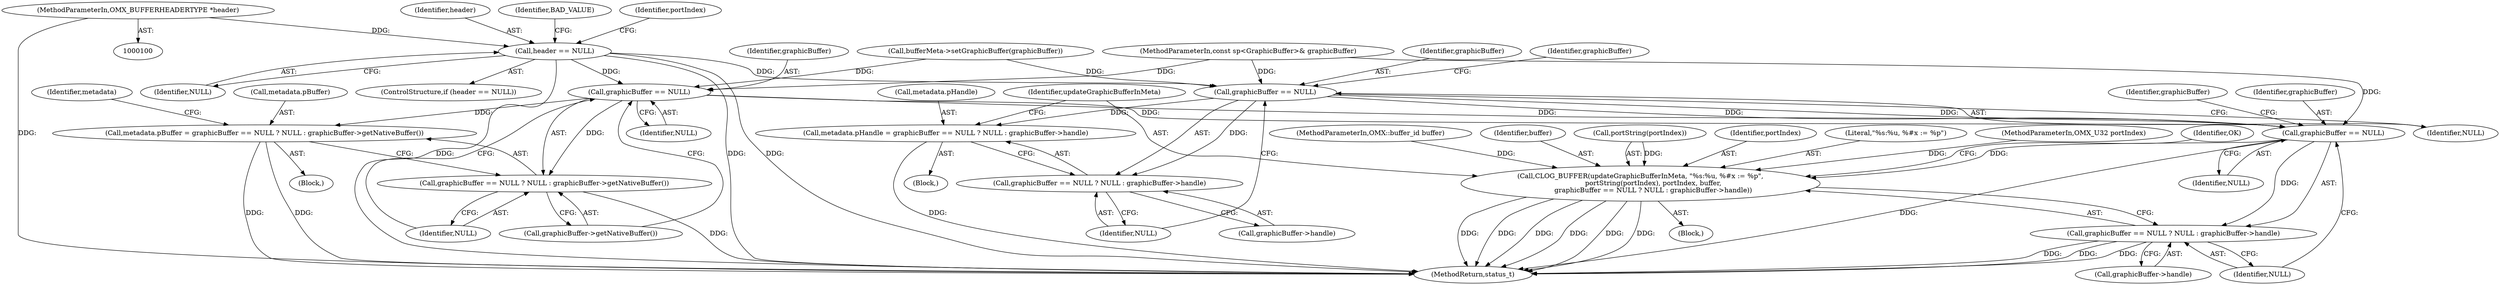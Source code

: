 digraph "0_Android_b351eabb428c7ca85a34513c64601f437923d576_10@pointer" {
"1000107" [label="(Call,header == NULL)"];
"1000104" [label="(MethodParameterIn,OMX_BUFFERHEADERTYPE *header)"];
"1000167" [label="(Call,graphicBuffer == NULL)"];
"1000162" [label="(Call,metadata.pHandle = graphicBuffer == NULL ? NULL : graphicBuffer->handle)"];
"1000166" [label="(Call,graphicBuffer == NULL ? NULL : graphicBuffer->handle)"];
"1000244" [label="(Call,graphicBuffer == NULL)"];
"1000236" [label="(Call,CLOG_BUFFER(updateGraphicBufferInMeta, \"%s:%u, %#x := %p\",\n            portString(portIndex), portIndex, buffer,\n            graphicBuffer == NULL ? NULL : graphicBuffer->handle))"];
"1000243" [label="(Call,graphicBuffer == NULL ? NULL : graphicBuffer->handle)"];
"1000208" [label="(Call,graphicBuffer == NULL)"];
"1000203" [label="(Call,metadata.pBuffer = graphicBuffer == NULL ? NULL : graphicBuffer->getNativeBuffer())"];
"1000207" [label="(Call,graphicBuffer == NULL ? NULL : graphicBuffer->getNativeBuffer())"];
"1000166" [label="(Call,graphicBuffer == NULL ? NULL : graphicBuffer->handle)"];
"1000246" [label="(Identifier,NULL)"];
"1000104" [label="(MethodParameterIn,OMX_BUFFERHEADERTYPE *header)"];
"1000103" [label="(MethodParameterIn,OMX::buffer_id buffer)"];
"1000249" [label="(Identifier,graphicBuffer)"];
"1000116" [label="(Identifier,portIndex)"];
"1000163" [label="(Call,metadata.pHandle)"];
"1000243" [label="(Call,graphicBuffer == NULL ? NULL : graphicBuffer->handle)"];
"1000245" [label="(Identifier,graphicBuffer)"];
"1000215" [label="(Identifier,metadata)"];
"1000132" [label="(Call,bufferMeta->setGraphicBuffer(graphicBuffer))"];
"1000162" [label="(Call,metadata.pHandle = graphicBuffer == NULL ? NULL : graphicBuffer->handle)"];
"1000108" [label="(Identifier,header)"];
"1000169" [label="(Identifier,NULL)"];
"1000204" [label="(Call,metadata.pBuffer)"];
"1000247" [label="(Identifier,NULL)"];
"1000211" [label="(Identifier,NULL)"];
"1000203" [label="(Call,metadata.pBuffer = graphicBuffer == NULL ? NULL : graphicBuffer->getNativeBuffer())"];
"1000109" [label="(Identifier,NULL)"];
"1000107" [label="(Call,header == NULL)"];
"1000209" [label="(Identifier,graphicBuffer)"];
"1000170" [label="(Identifier,NULL)"];
"1000236" [label="(Call,CLOG_BUFFER(updateGraphicBufferInMeta, \"%s:%u, %#x := %p\",\n            portString(portIndex), portIndex, buffer,\n            graphicBuffer == NULL ? NULL : graphicBuffer->handle))"];
"1000168" [label="(Identifier,graphicBuffer)"];
"1000188" [label="(Block,)"];
"1000242" [label="(Identifier,buffer)"];
"1000167" [label="(Call,graphicBuffer == NULL)"];
"1000239" [label="(Call,portString(portIndex))"];
"1000210" [label="(Identifier,NULL)"];
"1000102" [label="(MethodParameterIn,const sp<GraphicBuffer>& graphicBuffer)"];
"1000172" [label="(Identifier,graphicBuffer)"];
"1000241" [label="(Identifier,portIndex)"];
"1000112" [label="(Identifier,BAD_VALUE)"];
"1000208" [label="(Call,graphicBuffer == NULL)"];
"1000238" [label="(Literal,\"%s:%u, %#x := %p\")"];
"1000147" [label="(Block,)"];
"1000105" [label="(Block,)"];
"1000101" [label="(MethodParameterIn,OMX_U32 portIndex)"];
"1000212" [label="(Call,graphicBuffer->getNativeBuffer())"];
"1000253" [label="(MethodReturn,status_t)"];
"1000252" [label="(Identifier,OK)"];
"1000244" [label="(Call,graphicBuffer == NULL)"];
"1000207" [label="(Call,graphicBuffer == NULL ? NULL : graphicBuffer->getNativeBuffer())"];
"1000106" [label="(ControlStructure,if (header == NULL))"];
"1000237" [label="(Identifier,updateGraphicBufferInMeta)"];
"1000171" [label="(Call,graphicBuffer->handle)"];
"1000248" [label="(Call,graphicBuffer->handle)"];
"1000107" -> "1000106"  [label="AST: "];
"1000107" -> "1000109"  [label="CFG: "];
"1000108" -> "1000107"  [label="AST: "];
"1000109" -> "1000107"  [label="AST: "];
"1000112" -> "1000107"  [label="CFG: "];
"1000116" -> "1000107"  [label="CFG: "];
"1000107" -> "1000253"  [label="DDG: "];
"1000107" -> "1000253"  [label="DDG: "];
"1000107" -> "1000253"  [label="DDG: "];
"1000104" -> "1000107"  [label="DDG: "];
"1000107" -> "1000167"  [label="DDG: "];
"1000107" -> "1000208"  [label="DDG: "];
"1000104" -> "1000100"  [label="AST: "];
"1000104" -> "1000253"  [label="DDG: "];
"1000167" -> "1000166"  [label="AST: "];
"1000167" -> "1000169"  [label="CFG: "];
"1000168" -> "1000167"  [label="AST: "];
"1000169" -> "1000167"  [label="AST: "];
"1000170" -> "1000167"  [label="CFG: "];
"1000172" -> "1000167"  [label="CFG: "];
"1000167" -> "1000162"  [label="DDG: "];
"1000132" -> "1000167"  [label="DDG: "];
"1000102" -> "1000167"  [label="DDG: "];
"1000167" -> "1000166"  [label="DDG: "];
"1000167" -> "1000244"  [label="DDG: "];
"1000167" -> "1000244"  [label="DDG: "];
"1000162" -> "1000147"  [label="AST: "];
"1000162" -> "1000166"  [label="CFG: "];
"1000163" -> "1000162"  [label="AST: "];
"1000166" -> "1000162"  [label="AST: "];
"1000237" -> "1000162"  [label="CFG: "];
"1000162" -> "1000253"  [label="DDG: "];
"1000166" -> "1000170"  [label="CFG: "];
"1000166" -> "1000171"  [label="CFG: "];
"1000170" -> "1000166"  [label="AST: "];
"1000171" -> "1000166"  [label="AST: "];
"1000244" -> "1000243"  [label="AST: "];
"1000244" -> "1000246"  [label="CFG: "];
"1000245" -> "1000244"  [label="AST: "];
"1000246" -> "1000244"  [label="AST: "];
"1000247" -> "1000244"  [label="CFG: "];
"1000249" -> "1000244"  [label="CFG: "];
"1000244" -> "1000253"  [label="DDG: "];
"1000244" -> "1000236"  [label="DDG: "];
"1000208" -> "1000244"  [label="DDG: "];
"1000208" -> "1000244"  [label="DDG: "];
"1000102" -> "1000244"  [label="DDG: "];
"1000244" -> "1000243"  [label="DDG: "];
"1000236" -> "1000105"  [label="AST: "];
"1000236" -> "1000243"  [label="CFG: "];
"1000237" -> "1000236"  [label="AST: "];
"1000238" -> "1000236"  [label="AST: "];
"1000239" -> "1000236"  [label="AST: "];
"1000241" -> "1000236"  [label="AST: "];
"1000242" -> "1000236"  [label="AST: "];
"1000243" -> "1000236"  [label="AST: "];
"1000252" -> "1000236"  [label="CFG: "];
"1000236" -> "1000253"  [label="DDG: "];
"1000236" -> "1000253"  [label="DDG: "];
"1000236" -> "1000253"  [label="DDG: "];
"1000236" -> "1000253"  [label="DDG: "];
"1000236" -> "1000253"  [label="DDG: "];
"1000236" -> "1000253"  [label="DDG: "];
"1000239" -> "1000236"  [label="DDG: "];
"1000101" -> "1000236"  [label="DDG: "];
"1000103" -> "1000236"  [label="DDG: "];
"1000243" -> "1000247"  [label="CFG: "];
"1000243" -> "1000248"  [label="CFG: "];
"1000247" -> "1000243"  [label="AST: "];
"1000248" -> "1000243"  [label="AST: "];
"1000243" -> "1000253"  [label="DDG: "];
"1000243" -> "1000253"  [label="DDG: "];
"1000243" -> "1000253"  [label="DDG: "];
"1000208" -> "1000207"  [label="AST: "];
"1000208" -> "1000210"  [label="CFG: "];
"1000209" -> "1000208"  [label="AST: "];
"1000210" -> "1000208"  [label="AST: "];
"1000211" -> "1000208"  [label="CFG: "];
"1000212" -> "1000208"  [label="CFG: "];
"1000208" -> "1000203"  [label="DDG: "];
"1000132" -> "1000208"  [label="DDG: "];
"1000102" -> "1000208"  [label="DDG: "];
"1000208" -> "1000207"  [label="DDG: "];
"1000203" -> "1000188"  [label="AST: "];
"1000203" -> "1000207"  [label="CFG: "];
"1000204" -> "1000203"  [label="AST: "];
"1000207" -> "1000203"  [label="AST: "];
"1000215" -> "1000203"  [label="CFG: "];
"1000203" -> "1000253"  [label="DDG: "];
"1000203" -> "1000253"  [label="DDG: "];
"1000207" -> "1000211"  [label="CFG: "];
"1000207" -> "1000212"  [label="CFG: "];
"1000211" -> "1000207"  [label="AST: "];
"1000212" -> "1000207"  [label="AST: "];
"1000207" -> "1000253"  [label="DDG: "];
}
